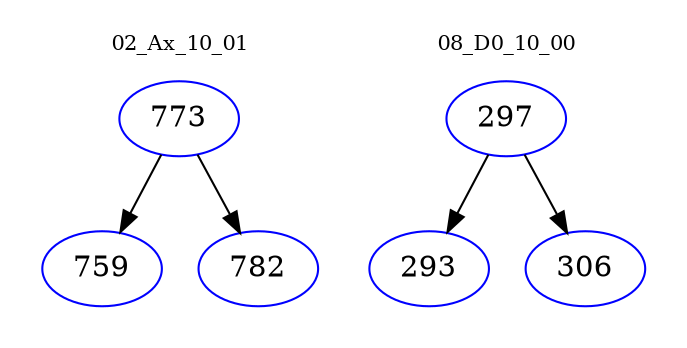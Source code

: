 digraph{
subgraph cluster_0 {
color = white
label = "02_Ax_10_01";
fontsize=10;
T0_773 [label="773", color="blue"]
T0_773 -> T0_759 [color="black"]
T0_759 [label="759", color="blue"]
T0_773 -> T0_782 [color="black"]
T0_782 [label="782", color="blue"]
}
subgraph cluster_1 {
color = white
label = "08_D0_10_00";
fontsize=10;
T1_297 [label="297", color="blue"]
T1_297 -> T1_293 [color="black"]
T1_293 [label="293", color="blue"]
T1_297 -> T1_306 [color="black"]
T1_306 [label="306", color="blue"]
}
}
